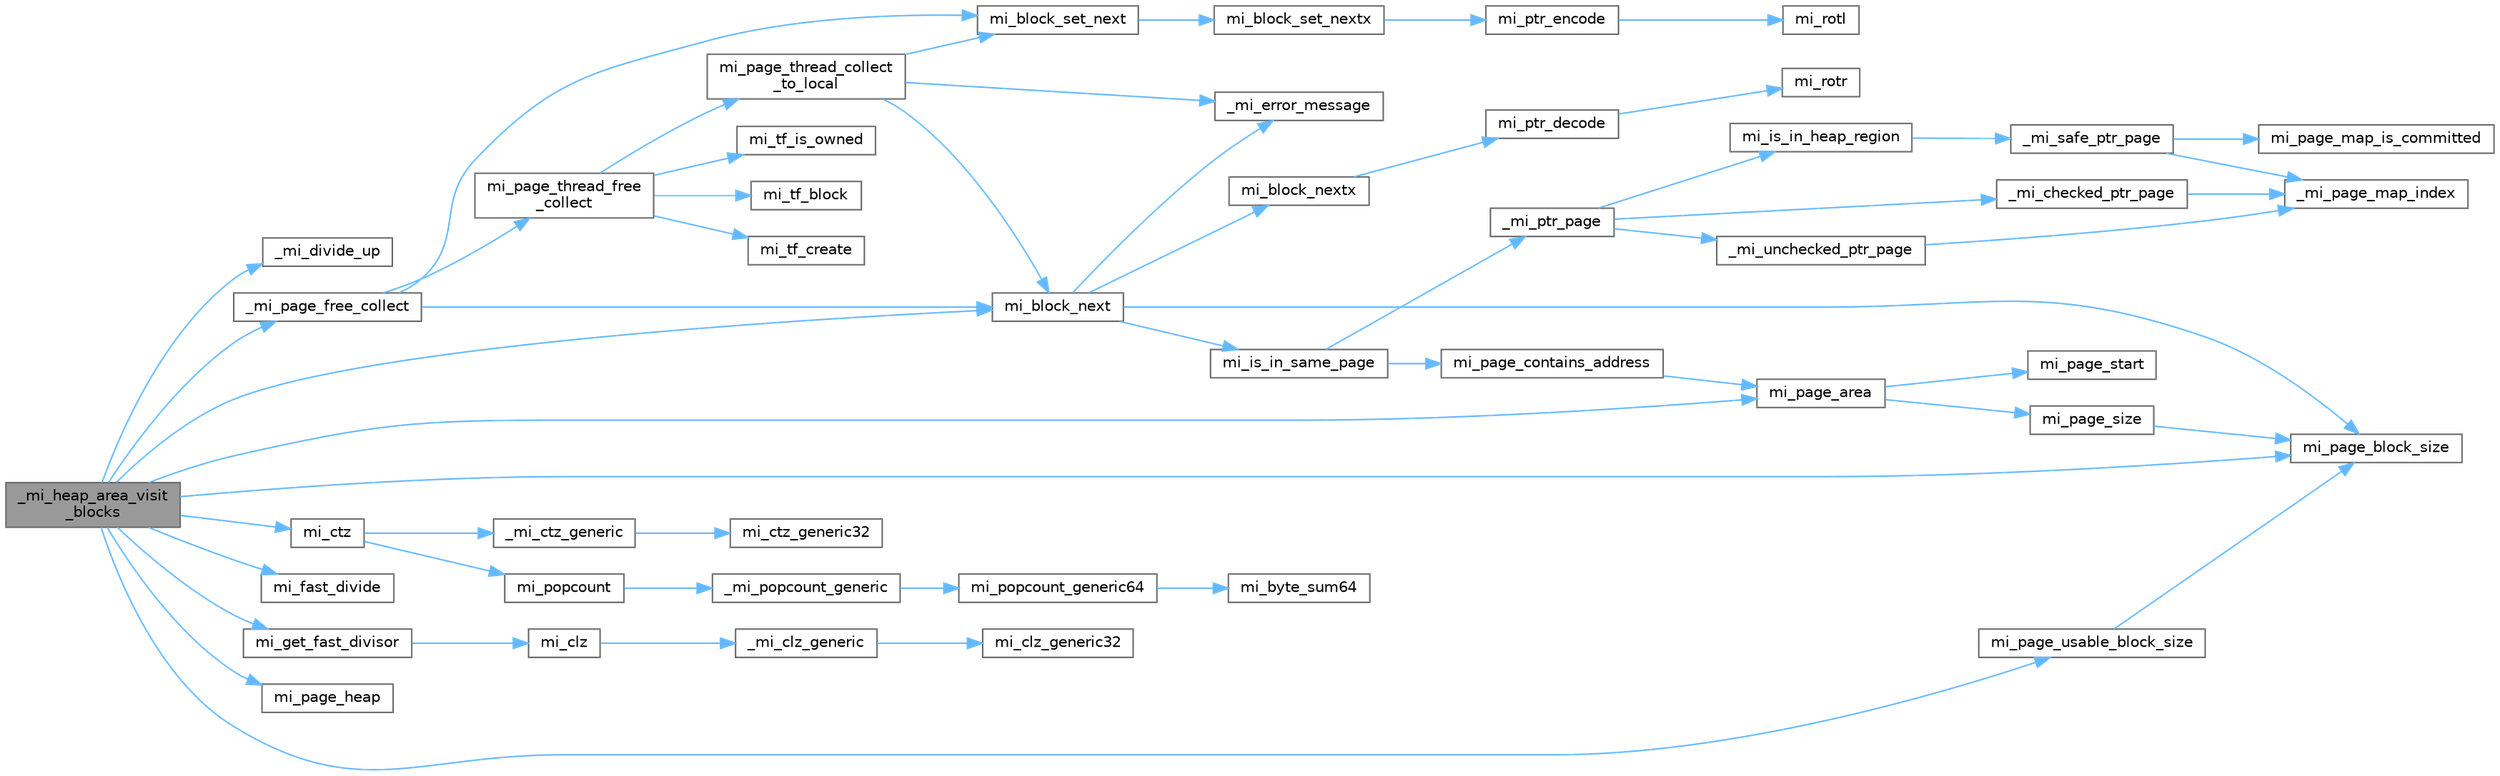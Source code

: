 digraph "_mi_heap_area_visit_blocks"
{
 // LATEX_PDF_SIZE
  bgcolor="transparent";
  edge [fontname=Helvetica,fontsize=10,labelfontname=Helvetica,labelfontsize=10];
  node [fontname=Helvetica,fontsize=10,shape=box,height=0.2,width=0.4];
  rankdir="LR";
  Node1 [id="Node000001",label="_mi_heap_area_visit\l_blocks",height=0.2,width=0.4,color="gray40", fillcolor="grey60", style="filled", fontcolor="black",tooltip=" "];
  Node1 -> Node2 [id="edge1_Node000001_Node000002",color="steelblue1",style="solid",tooltip=" "];
  Node2 [id="Node000002",label="_mi_divide_up",height=0.2,width=0.4,color="grey40", fillcolor="white", style="filled",URL="$_e_a_s_t_l_2packages_2mimalloc_2include_2mimalloc_2internal_8h.html#a693e5b64e9a4644c716974dda2395edc",tooltip=" "];
  Node1 -> Node3 [id="edge2_Node000001_Node000003",color="steelblue1",style="solid",tooltip=" "];
  Node3 [id="Node000003",label="_mi_page_free_collect",height=0.2,width=0.4,color="grey40", fillcolor="white", style="filled",URL="$page_8c.html#ae2b78e1e45e4ac3db8102e9d333d2972",tooltip=" "];
  Node3 -> Node4 [id="edge3_Node000003_Node000004",color="steelblue1",style="solid",tooltip=" "];
  Node4 [id="Node000004",label="mi_block_next",height=0.2,width=0.4,color="grey40", fillcolor="white", style="filled",URL="$_e_a_s_t_l_2packages_2mimalloc_2include_2mimalloc_2internal_8h.html#aaa5daf3a8b3db89666b6861cbb1e2f96",tooltip=" "];
  Node4 -> Node5 [id="edge4_Node000004_Node000005",color="steelblue1",style="solid",tooltip=" "];
  Node5 [id="Node000005",label="_mi_error_message",height=0.2,width=0.4,color="grey40", fillcolor="white", style="filled",URL="$options_8c.html#a2bebc073bcaac71658e57bb260c2e426",tooltip=" "];
  Node4 -> Node6 [id="edge5_Node000004_Node000006",color="steelblue1",style="solid",tooltip=" "];
  Node6 [id="Node000006",label="mi_block_nextx",height=0.2,width=0.4,color="grey40", fillcolor="white", style="filled",URL="$_e_a_s_t_l_2packages_2mimalloc_2include_2mimalloc_2internal_8h.html#a0887e65e0c4cafb80c0851bb81602a42",tooltip=" "];
  Node6 -> Node7 [id="edge6_Node000006_Node000007",color="steelblue1",style="solid",tooltip=" "];
  Node7 [id="Node000007",label="mi_ptr_decode",height=0.2,width=0.4,color="grey40", fillcolor="white", style="filled",URL="$_e_a_s_t_l_2packages_2mimalloc_2include_2mimalloc_2internal_8h.html#aff3acf71cc7d0a6ba9e2f2dac4f06cfd",tooltip=" "];
  Node7 -> Node8 [id="edge7_Node000007_Node000008",color="steelblue1",style="solid",tooltip=" "];
  Node8 [id="Node000008",label="mi_rotr",height=0.2,width=0.4,color="grey40", fillcolor="white", style="filled",URL="$bits_8h.html#a18a6c32c1a63cfbc4e0e8423afe06f89",tooltip=" "];
  Node4 -> Node9 [id="edge8_Node000004_Node000009",color="steelblue1",style="solid",tooltip=" "];
  Node9 [id="Node000009",label="mi_is_in_same_page",height=0.2,width=0.4,color="grey40", fillcolor="white", style="filled",URL="$_e_a_s_t_l_2packages_2mimalloc_2include_2mimalloc_2internal_8h.html#a31ad3a70b52caeb52b6babacd5a97894",tooltip=" "];
  Node9 -> Node10 [id="edge9_Node000009_Node000010",color="steelblue1",style="solid",tooltip=" "];
  Node10 [id="Node000010",label="_mi_ptr_page",height=0.2,width=0.4,color="grey40", fillcolor="white", style="filled",URL="$_e_a_s_t_l_2packages_2mimalloc_2include_2mimalloc_2internal_8h.html#acd84a462a2045538d19ecc56e6cc29f6",tooltip=" "];
  Node10 -> Node11 [id="edge10_Node000010_Node000011",color="steelblue1",style="solid",tooltip=" "];
  Node11 [id="Node000011",label="_mi_checked_ptr_page",height=0.2,width=0.4,color="grey40", fillcolor="white", style="filled",URL="$_e_a_s_t_l_2packages_2mimalloc_2include_2mimalloc_2internal_8h.html#aae1cb48b790d504329cb8031a6a716ef",tooltip=" "];
  Node11 -> Node12 [id="edge11_Node000011_Node000012",color="steelblue1",style="solid",tooltip=" "];
  Node12 [id="Node000012",label="_mi_page_map_index",height=0.2,width=0.4,color="grey40", fillcolor="white", style="filled",URL="$_e_a_s_t_l_2packages_2mimalloc_2include_2mimalloc_2internal_8h.html#ac5fb64f98ad24fd3b47091a14425c3dc",tooltip=" "];
  Node10 -> Node13 [id="edge12_Node000010_Node000013",color="steelblue1",style="solid",tooltip=" "];
  Node13 [id="Node000013",label="_mi_unchecked_ptr_page",height=0.2,width=0.4,color="grey40", fillcolor="white", style="filled",URL="$_e_a_s_t_l_2packages_2mimalloc_2include_2mimalloc_2internal_8h.html#af17a42b9aa712fc80ff8d725eb2300ec",tooltip=" "];
  Node13 -> Node12 [id="edge13_Node000013_Node000012",color="steelblue1",style="solid",tooltip=" "];
  Node10 -> Node14 [id="edge14_Node000010_Node000014",color="steelblue1",style="solid",tooltip=" "];
  Node14 [id="Node000014",label="mi_is_in_heap_region",height=0.2,width=0.4,color="grey40", fillcolor="white", style="filled",URL="$group__extended.html#ga5f071b10d4df1c3658e04e7fd67a94e6",tooltip=" "];
  Node14 -> Node15 [id="edge15_Node000014_Node000015",color="steelblue1",style="solid",tooltip=" "];
  Node15 [id="Node000015",label="_mi_safe_ptr_page",height=0.2,width=0.4,color="grey40", fillcolor="white", style="filled",URL="$page-map_8c.html#aa93d85305e51471aa1951ab818628a63",tooltip=" "];
  Node15 -> Node12 [id="edge16_Node000015_Node000012",color="steelblue1",style="solid",tooltip=" "];
  Node15 -> Node16 [id="edge17_Node000015_Node000016",color="steelblue1",style="solid",tooltip=" "];
  Node16 [id="Node000016",label="mi_page_map_is_committed",height=0.2,width=0.4,color="grey40", fillcolor="white", style="filled",URL="$page-map_8c.html#a271749b52471483dcfa20040df00277e",tooltip=" "];
  Node9 -> Node17 [id="edge18_Node000009_Node000017",color="steelblue1",style="solid",tooltip=" "];
  Node17 [id="Node000017",label="mi_page_contains_address",height=0.2,width=0.4,color="grey40", fillcolor="white", style="filled",URL="$_e_a_s_t_l_2packages_2mimalloc_2include_2mimalloc_2internal_8h.html#aff1f1684923310a70669d28928acefce",tooltip=" "];
  Node17 -> Node18 [id="edge19_Node000017_Node000018",color="steelblue1",style="solid",tooltip=" "];
  Node18 [id="Node000018",label="mi_page_area",height=0.2,width=0.4,color="grey40", fillcolor="white", style="filled",URL="$_e_a_s_t_l_2packages_2mimalloc_2include_2mimalloc_2internal_8h.html#ab02bec7b56343136344cb9441cb889c7",tooltip=" "];
  Node18 -> Node19 [id="edge20_Node000018_Node000019",color="steelblue1",style="solid",tooltip=" "];
  Node19 [id="Node000019",label="mi_page_size",height=0.2,width=0.4,color="grey40", fillcolor="white", style="filled",URL="$_e_a_s_t_l_2packages_2mimalloc_2include_2mimalloc_2internal_8h.html#a8c0729aec9cac74b4a782e6a7d22f18d",tooltip=" "];
  Node19 -> Node20 [id="edge21_Node000019_Node000020",color="steelblue1",style="solid",tooltip=" "];
  Node20 [id="Node000020",label="mi_page_block_size",height=0.2,width=0.4,color="grey40", fillcolor="white", style="filled",URL="$_e_a_s_t_l_2packages_2mimalloc_2include_2mimalloc_2internal_8h.html#a6134893990c1f09da2b40092ceecc780",tooltip=" "];
  Node18 -> Node21 [id="edge22_Node000018_Node000021",color="steelblue1",style="solid",tooltip=" "];
  Node21 [id="Node000021",label="mi_page_start",height=0.2,width=0.4,color="grey40", fillcolor="white", style="filled",URL="$_e_a_s_t_l_2packages_2mimalloc_2include_2mimalloc_2internal_8h.html#a95e8b035747d340ad060f5cf0811b7e9",tooltip=" "];
  Node4 -> Node20 [id="edge23_Node000004_Node000020",color="steelblue1",style="solid",tooltip=" "];
  Node3 -> Node22 [id="edge24_Node000003_Node000022",color="steelblue1",style="solid",tooltip=" "];
  Node22 [id="Node000022",label="mi_block_set_next",height=0.2,width=0.4,color="grey40", fillcolor="white", style="filled",URL="$_e_a_s_t_l_2packages_2mimalloc_2include_2mimalloc_2internal_8h.html#ac7b440a922454c163ed1139aac9b946d",tooltip=" "];
  Node22 -> Node23 [id="edge25_Node000022_Node000023",color="steelblue1",style="solid",tooltip=" "];
  Node23 [id="Node000023",label="mi_block_set_nextx",height=0.2,width=0.4,color="grey40", fillcolor="white", style="filled",URL="$_e_a_s_t_l_2packages_2mimalloc_2include_2mimalloc_2internal_8h.html#af5fbdb6f591a95ed806576e4edd908d3",tooltip=" "];
  Node23 -> Node24 [id="edge26_Node000023_Node000024",color="steelblue1",style="solid",tooltip=" "];
  Node24 [id="Node000024",label="mi_ptr_encode",height=0.2,width=0.4,color="grey40", fillcolor="white", style="filled",URL="$_e_a_s_t_l_2packages_2mimalloc_2include_2mimalloc_2internal_8h.html#a8af2e59d4c03379a2b06fcd922823bbe",tooltip=" "];
  Node24 -> Node25 [id="edge27_Node000024_Node000025",color="steelblue1",style="solid",tooltip=" "];
  Node25 [id="Node000025",label="mi_rotl",height=0.2,width=0.4,color="grey40", fillcolor="white", style="filled",URL="$bits_8h.html#acf2fcb7e521269e6334d0dba4804892c",tooltip=" "];
  Node3 -> Node26 [id="edge28_Node000003_Node000026",color="steelblue1",style="solid",tooltip=" "];
  Node26 [id="Node000026",label="mi_page_thread_free\l_collect",height=0.2,width=0.4,color="grey40", fillcolor="white", style="filled",URL="$page_8c.html#a295cb69a2c761ab5f15f2defe7fb31fe",tooltip=" "];
  Node26 -> Node27 [id="edge29_Node000026_Node000027",color="steelblue1",style="solid",tooltip=" "];
  Node27 [id="Node000027",label="mi_page_thread_collect\l_to_local",height=0.2,width=0.4,color="grey40", fillcolor="white", style="filled",URL="$page_8c.html#a6ab1a3c44e97e77d8828e78fcee13600",tooltip=" "];
  Node27 -> Node5 [id="edge30_Node000027_Node000005",color="steelblue1",style="solid",tooltip=" "];
  Node27 -> Node4 [id="edge31_Node000027_Node000004",color="steelblue1",style="solid",tooltip=" "];
  Node27 -> Node22 [id="edge32_Node000027_Node000022",color="steelblue1",style="solid",tooltip=" "];
  Node26 -> Node28 [id="edge33_Node000026_Node000028",color="steelblue1",style="solid",tooltip=" "];
  Node28 [id="Node000028",label="mi_tf_block",height=0.2,width=0.4,color="grey40", fillcolor="white", style="filled",URL="$_e_a_s_t_l_2packages_2mimalloc_2include_2mimalloc_2internal_8h.html#a68f9b45db9fe19930366d0e473bdf791",tooltip=" "];
  Node26 -> Node29 [id="edge34_Node000026_Node000029",color="steelblue1",style="solid",tooltip=" "];
  Node29 [id="Node000029",label="mi_tf_create",height=0.2,width=0.4,color="grey40", fillcolor="white", style="filled",URL="$_e_a_s_t_l_2packages_2mimalloc_2include_2mimalloc_2internal_8h.html#ae5ecd5e45278bd147fbe6720cba0f323",tooltip=" "];
  Node26 -> Node30 [id="edge35_Node000026_Node000030",color="steelblue1",style="solid",tooltip=" "];
  Node30 [id="Node000030",label="mi_tf_is_owned",height=0.2,width=0.4,color="grey40", fillcolor="white", style="filled",URL="$_e_a_s_t_l_2packages_2mimalloc_2include_2mimalloc_2internal_8h.html#aa501cc20d36064923e3d70c4a08879c4",tooltip=" "];
  Node1 -> Node4 [id="edge36_Node000001_Node000004",color="steelblue1",style="solid",tooltip=" "];
  Node1 -> Node31 [id="edge37_Node000001_Node000031",color="steelblue1",style="solid",tooltip=" "];
  Node31 [id="Node000031",label="mi_ctz",height=0.2,width=0.4,color="grey40", fillcolor="white", style="filled",URL="$bits_8h.html#a8eb514b948438b609030d3d13c0d1c6d",tooltip=" "];
  Node31 -> Node32 [id="edge38_Node000031_Node000032",color="steelblue1",style="solid",tooltip=" "];
  Node32 [id="Node000032",label="_mi_ctz_generic",height=0.2,width=0.4,color="grey40", fillcolor="white", style="filled",URL="$libc_8c.html#aaf9cb98b0eccdf3c2bcfb027728ee7b0",tooltip=" "];
  Node32 -> Node33 [id="edge39_Node000032_Node000033",color="steelblue1",style="solid",tooltip=" "];
  Node33 [id="Node000033",label="mi_ctz_generic32",height=0.2,width=0.4,color="grey40", fillcolor="white", style="filled",URL="$libc_8c.html#a302fccef2ee4de93b9121915f0d7fc73",tooltip=" "];
  Node31 -> Node34 [id="edge40_Node000031_Node000034",color="steelblue1",style="solid",tooltip=" "];
  Node34 [id="Node000034",label="mi_popcount",height=0.2,width=0.4,color="grey40", fillcolor="white", style="filled",URL="$bits_8h.html#ac2a9854186003f70eb01135c9aca3529",tooltip=" "];
  Node34 -> Node35 [id="edge41_Node000034_Node000035",color="steelblue1",style="solid",tooltip=" "];
  Node35 [id="Node000035",label="_mi_popcount_generic",height=0.2,width=0.4,color="grey40", fillcolor="white", style="filled",URL="$libc_8c.html#aaab27db7dbed686101df507edc29d20b",tooltip=" "];
  Node35 -> Node36 [id="edge42_Node000035_Node000036",color="steelblue1",style="solid",tooltip=" "];
  Node36 [id="Node000036",label="mi_popcount_generic64",height=0.2,width=0.4,color="grey40", fillcolor="white", style="filled",URL="$libc_8c.html#a533578e7639a04fe16a92e5a7f5061d6",tooltip=" "];
  Node36 -> Node37 [id="edge43_Node000036_Node000037",color="steelblue1",style="solid",tooltip=" "];
  Node37 [id="Node000037",label="mi_byte_sum64",height=0.2,width=0.4,color="grey40", fillcolor="white", style="filled",URL="$libc_8c.html#ac08026bb16e7424486bc67475822bf66",tooltip=" "];
  Node1 -> Node38 [id="edge44_Node000001_Node000038",color="steelblue1",style="solid",tooltip=" "];
  Node38 [id="Node000038",label="mi_fast_divide",height=0.2,width=0.4,color="grey40", fillcolor="white", style="filled",URL="$heap_8c.html#a9ec632193e96f0bac83aa4d92aaede9a",tooltip=" "];
  Node1 -> Node39 [id="edge45_Node000001_Node000039",color="steelblue1",style="solid",tooltip=" "];
  Node39 [id="Node000039",label="mi_get_fast_divisor",height=0.2,width=0.4,color="grey40", fillcolor="white", style="filled",URL="$heap_8c.html#a6c79df42fccc9f061eb687512ac98a48",tooltip=" "];
  Node39 -> Node40 [id="edge46_Node000039_Node000040",color="steelblue1",style="solid",tooltip=" "];
  Node40 [id="Node000040",label="mi_clz",height=0.2,width=0.4,color="grey40", fillcolor="white", style="filled",URL="$bits_8h.html#af432eec4ac40df0b60ba04ea09a103fb",tooltip=" "];
  Node40 -> Node41 [id="edge47_Node000040_Node000041",color="steelblue1",style="solid",tooltip=" "];
  Node41 [id="Node000041",label="_mi_clz_generic",height=0.2,width=0.4,color="grey40", fillcolor="white", style="filled",URL="$libc_8c.html#a1bc7ba0ba86e936bbfd596d1285cf9e0",tooltip=" "];
  Node41 -> Node42 [id="edge48_Node000041_Node000042",color="steelblue1",style="solid",tooltip=" "];
  Node42 [id="Node000042",label="mi_clz_generic32",height=0.2,width=0.4,color="grey40", fillcolor="white", style="filled",URL="$libc_8c.html#aa16c4ab1fbf97c298ce47bb145cd42e9",tooltip=" "];
  Node1 -> Node18 [id="edge49_Node000001_Node000018",color="steelblue1",style="solid",tooltip=" "];
  Node1 -> Node20 [id="edge50_Node000001_Node000020",color="steelblue1",style="solid",tooltip=" "];
  Node1 -> Node43 [id="edge51_Node000001_Node000043",color="steelblue1",style="solid",tooltip=" "];
  Node43 [id="Node000043",label="mi_page_heap",height=0.2,width=0.4,color="grey40", fillcolor="white", style="filled",URL="$_e_a_s_t_l_2packages_2mimalloc_2include_2mimalloc_2internal_8h.html#a35ba87308ac94f73791017e50d3ab4c7",tooltip=" "];
  Node1 -> Node44 [id="edge52_Node000001_Node000044",color="steelblue1",style="solid",tooltip=" "];
  Node44 [id="Node000044",label="mi_page_usable_block_size",height=0.2,width=0.4,color="grey40", fillcolor="white", style="filled",URL="$_e_a_s_t_l_2packages_2mimalloc_2include_2mimalloc_2internal_8h.html#a432abca03d059a7d40d8d39617afc8f7",tooltip=" "];
  Node44 -> Node20 [id="edge53_Node000044_Node000020",color="steelblue1",style="solid",tooltip=" "];
}
